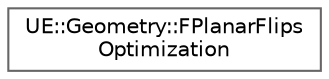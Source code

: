 digraph "Graphical Class Hierarchy"
{
 // INTERACTIVE_SVG=YES
 // LATEX_PDF_SIZE
  bgcolor="transparent";
  edge [fontname=Helvetica,fontsize=10,labelfontname=Helvetica,labelfontsize=10];
  node [fontname=Helvetica,fontsize=10,shape=box,height=0.2,width=0.4];
  rankdir="LR";
  Node0 [id="Node000000",label="UE::Geometry::FPlanarFlips\lOptimization",height=0.2,width=0.4,color="grey40", fillcolor="white", style="filled",URL="$df/d4d/classUE_1_1Geometry_1_1FPlanarFlipsOptimization.html",tooltip="If both triangles on an edge are coplanar, we can arbitrarily flip the interior edge to improve trian..."];
}
